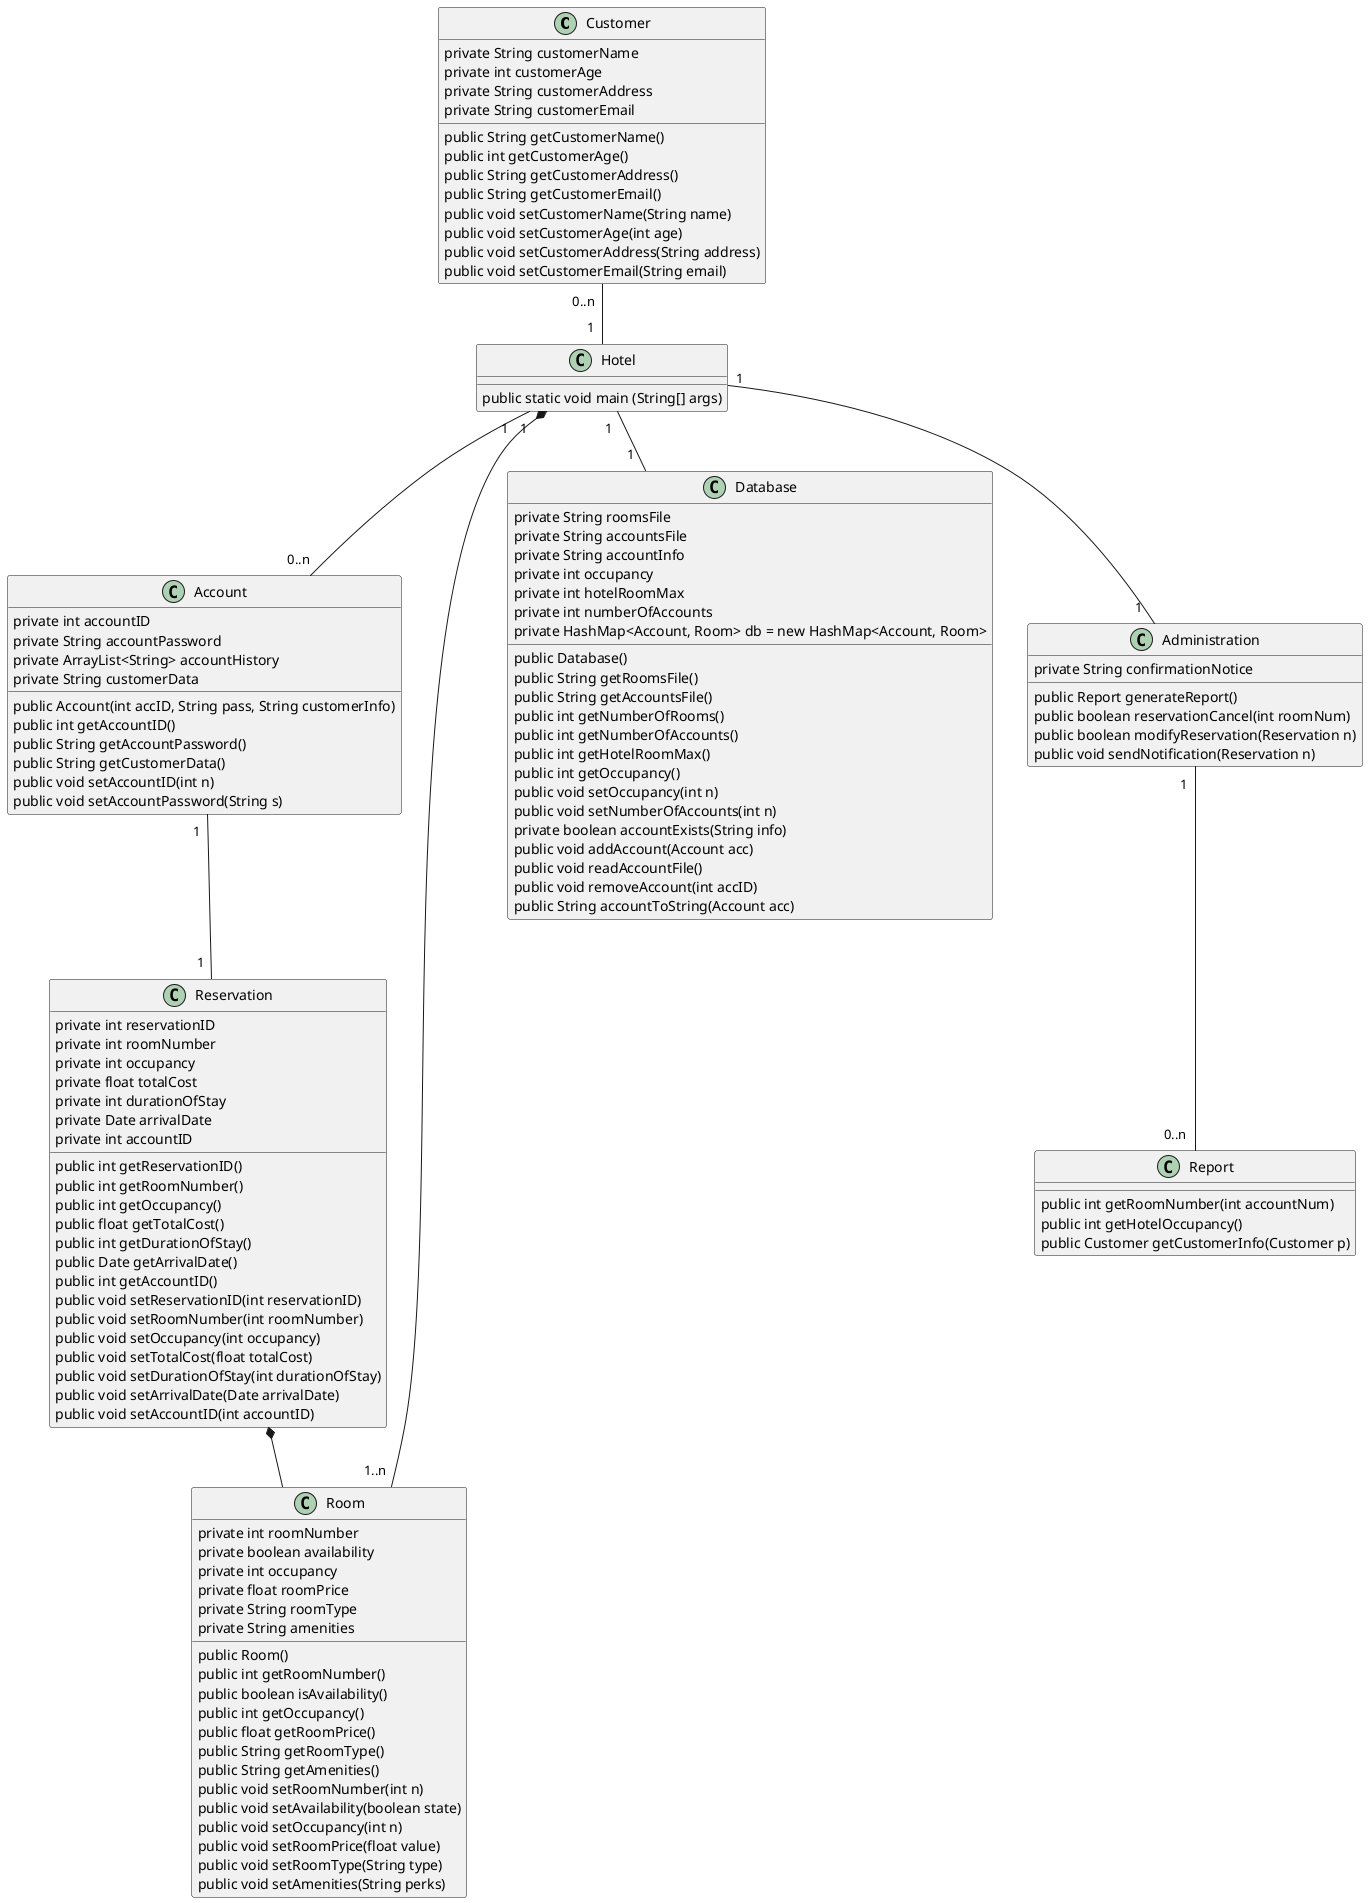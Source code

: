 @startuml
Customer "0..n  " -- "1  " Hotel
Hotel "1  " -- "0..n  " Account
Account "1  " -- "1  " Reservation
Hotel "1  " *-- "1..n  " Room
Hotel "1  " -- "1  "Database
Hotel "1  " -- "1  " Administration
Administration "1  " -- "0..n  "Report

Reservation *-- Room



class Account {
    private int accountID
    private String accountPassword
    private ArrayList<String> accountHistory
    private String customerData

    public Account(int accID, String pass, String customerInfo)
    public int getAccountID()
    public String getAccountPassword()
    public String getCustomerData()
    public void setAccountID(int n)
    public void setAccountPassword(String s)
}

class Administration {
    private String confirmationNotice

    public Report generateReport()
    public boolean reservationCancel(int roomNum)
    public boolean modifyReservation(Reservation n)
    public void sendNotification(Reservation n)
}

class Customer {
    private String customerName
    private int customerAge
    private String customerAddress
    private String customerEmail

    public String getCustomerName()
    public int getCustomerAge()
    public String getCustomerAddress()
    public String getCustomerEmail()
    public void setCustomerName(String name)
    public void setCustomerAge(int age)
    public void setCustomerAddress(String address)
    public void setCustomerEmail(String email)
}

class Database {
    private String roomsFile
    private String accountsFile
    private String accountInfo
    private int occupancy
    private int hotelRoomMax
    private int numberOfAccounts
    private HashMap<Account, Room> db = new HashMap<Account, Room>

    public Database()
    public String getRoomsFile()
    public String getAccountsFile()
    public int getNumberOfRooms()
    public int getNumberOfAccounts()
    public int getHotelRoomMax()
    public int getOccupancy()
    public void setOccupancy(int n)
    public void setNumberOfAccounts(int n)
    private boolean accountExists(String info)
    public void addAccount(Account acc)
    public void readAccountFile()
    public void removeAccount(int accID)
    public String accountToString(Account acc)
}

class Hotel {
    public static void main (String[] args)
}

class Report {
    public int getRoomNumber(int accountNum)
    public int getHotelOccupancy()
    public Customer getCustomerInfo(Customer p)
}

class Reservation {
    private int reservationID
    private int roomNumber
    private int occupancy
    private float totalCost
    private int durationOfStay
    private Date arrivalDate
    private int accountID

    public int getReservationID()
    public int getRoomNumber()
    public int getOccupancy()
    public float getTotalCost()
    public int getDurationOfStay()
    public Date getArrivalDate()
    public int getAccountID()
    public void setReservationID(int reservationID)
    public void setRoomNumber(int roomNumber)
    public void setOccupancy(int occupancy)
    public void setTotalCost(float totalCost)
    public void setDurationOfStay(int durationOfStay)
    public void setArrivalDate(Date arrivalDate)
    public void setAccountID(int accountID)
}

class Room {
    private int roomNumber
    private boolean availability
    private int occupancy
    private float roomPrice
    private String roomType
    private String amenities

    public Room()
    public int getRoomNumber()
    public boolean isAvailability()
    public int getOccupancy()
    public float getRoomPrice()
    public String getRoomType()
    public String getAmenities()
    public void setRoomNumber(int n)
    public void setAvailability(boolean state)
    public void setOccupancy(int n)
    public void setRoomPrice(float value)
    public void setRoomType(String type)
    public void setAmenities(String perks)



}



@enduml